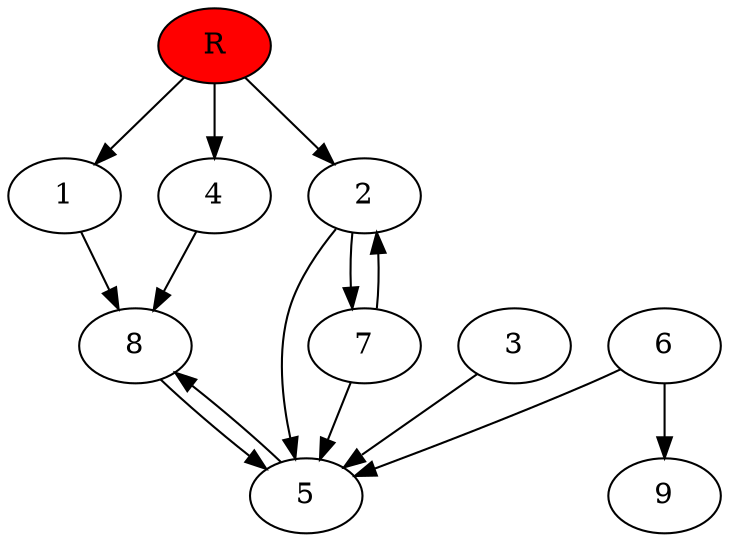 digraph prb42242 {
	1
	2
	3
	4
	5
	6
	7
	8
	R [fillcolor="#ff0000" style=filled]
	1 -> 8
	2 -> 5
	2 -> 7
	3 -> 5
	4 -> 8
	5 -> 8
	6 -> 5
	6 -> 9
	7 -> 2
	7 -> 5
	8 -> 5
	R -> 1
	R -> 2
	R -> 4
}
